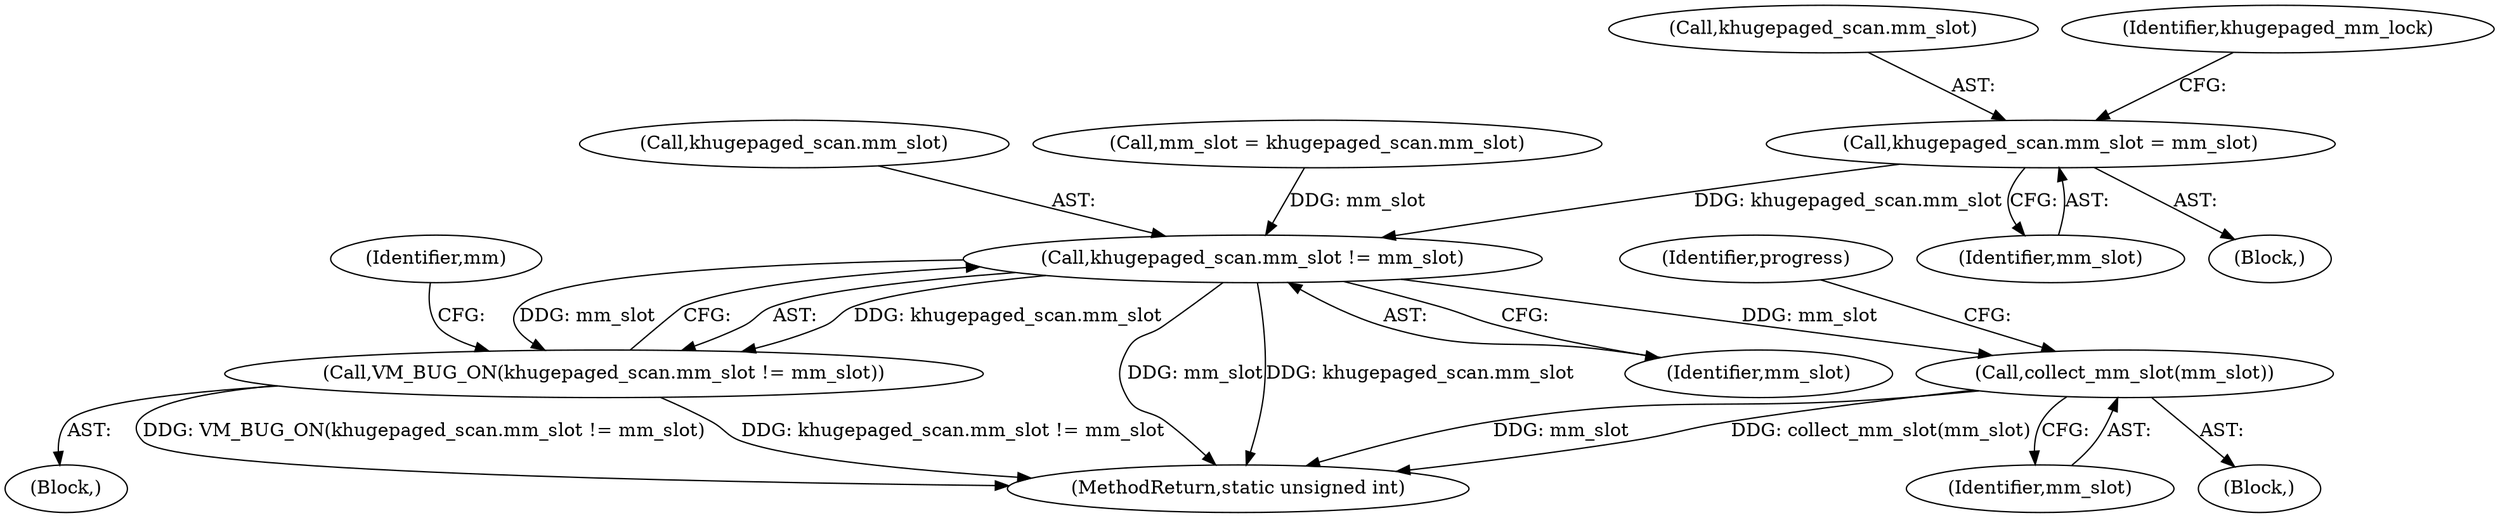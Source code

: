 digraph "0_linux_78f11a255749d09025f54d4e2df4fbcb031530e2_2@pointer" {
"1000141" [label="(Call,khugepaged_scan.mm_slot = mm_slot)"];
"1000349" [label="(Call,khugepaged_scan.mm_slot != mm_slot)"];
"1000348" [label="(Call,VM_BUG_ON(khugepaged_scan.mm_slot != mm_slot))"];
"1000387" [label="(Call,collect_mm_slot(mm_slot))"];
"1000391" [label="(MethodReturn,static unsigned int)"];
"1000109" [label="(Block,)"];
"1000353" [label="(Identifier,mm_slot)"];
"1000350" [label="(Call,khugepaged_scan.mm_slot)"];
"1000388" [label="(Identifier,mm_slot)"];
"1000349" [label="(Call,khugepaged_scan.mm_slot != mm_slot)"];
"1000360" [label="(Block,)"];
"1000129" [label="(Call,mm_slot = khugepaged_scan.mm_slot)"];
"1000142" [label="(Call,khugepaged_scan.mm_slot)"];
"1000135" [label="(Block,)"];
"1000387" [label="(Call,collect_mm_slot(mm_slot))"];
"1000148" [label="(Identifier,khugepaged_mm_lock)"];
"1000348" [label="(Call,VM_BUG_ON(khugepaged_scan.mm_slot != mm_slot))"];
"1000357" [label="(Identifier,mm)"];
"1000141" [label="(Call,khugepaged_scan.mm_slot = mm_slot)"];
"1000390" [label="(Identifier,progress)"];
"1000145" [label="(Identifier,mm_slot)"];
"1000141" -> "1000135"  [label="AST: "];
"1000141" -> "1000145"  [label="CFG: "];
"1000142" -> "1000141"  [label="AST: "];
"1000145" -> "1000141"  [label="AST: "];
"1000148" -> "1000141"  [label="CFG: "];
"1000141" -> "1000349"  [label="DDG: khugepaged_scan.mm_slot"];
"1000349" -> "1000348"  [label="AST: "];
"1000349" -> "1000353"  [label="CFG: "];
"1000350" -> "1000349"  [label="AST: "];
"1000353" -> "1000349"  [label="AST: "];
"1000348" -> "1000349"  [label="CFG: "];
"1000349" -> "1000391"  [label="DDG: mm_slot"];
"1000349" -> "1000391"  [label="DDG: khugepaged_scan.mm_slot"];
"1000349" -> "1000348"  [label="DDG: khugepaged_scan.mm_slot"];
"1000349" -> "1000348"  [label="DDG: mm_slot"];
"1000129" -> "1000349"  [label="DDG: mm_slot"];
"1000349" -> "1000387"  [label="DDG: mm_slot"];
"1000348" -> "1000109"  [label="AST: "];
"1000357" -> "1000348"  [label="CFG: "];
"1000348" -> "1000391"  [label="DDG: khugepaged_scan.mm_slot != mm_slot"];
"1000348" -> "1000391"  [label="DDG: VM_BUG_ON(khugepaged_scan.mm_slot != mm_slot)"];
"1000387" -> "1000360"  [label="AST: "];
"1000387" -> "1000388"  [label="CFG: "];
"1000388" -> "1000387"  [label="AST: "];
"1000390" -> "1000387"  [label="CFG: "];
"1000387" -> "1000391"  [label="DDG: mm_slot"];
"1000387" -> "1000391"  [label="DDG: collect_mm_slot(mm_slot)"];
}

